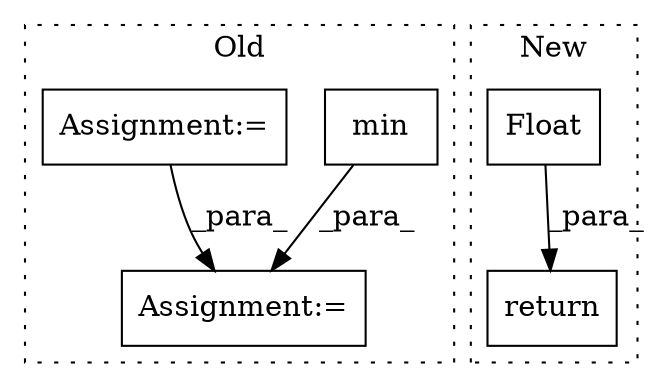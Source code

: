 digraph G {
subgraph cluster0 {
1 [label="min" a="32" s="4287,4304" l="4,1" shape="box"];
3 [label="Assignment:=" a="7" s="4279" l="1" shape="box"];
4 [label="Assignment:=" a="7" s="4218" l="1" shape="box"];
label = "Old";
style="dotted";
}
subgraph cluster1 {
2 [label="Float" a="32" s="4174,4185" l="6,1" shape="box"];
5 [label="return" a="41" s="4167" l="7" shape="box"];
label = "New";
style="dotted";
}
1 -> 3 [label="_para_"];
2 -> 5 [label="_para_"];
4 -> 3 [label="_para_"];
}